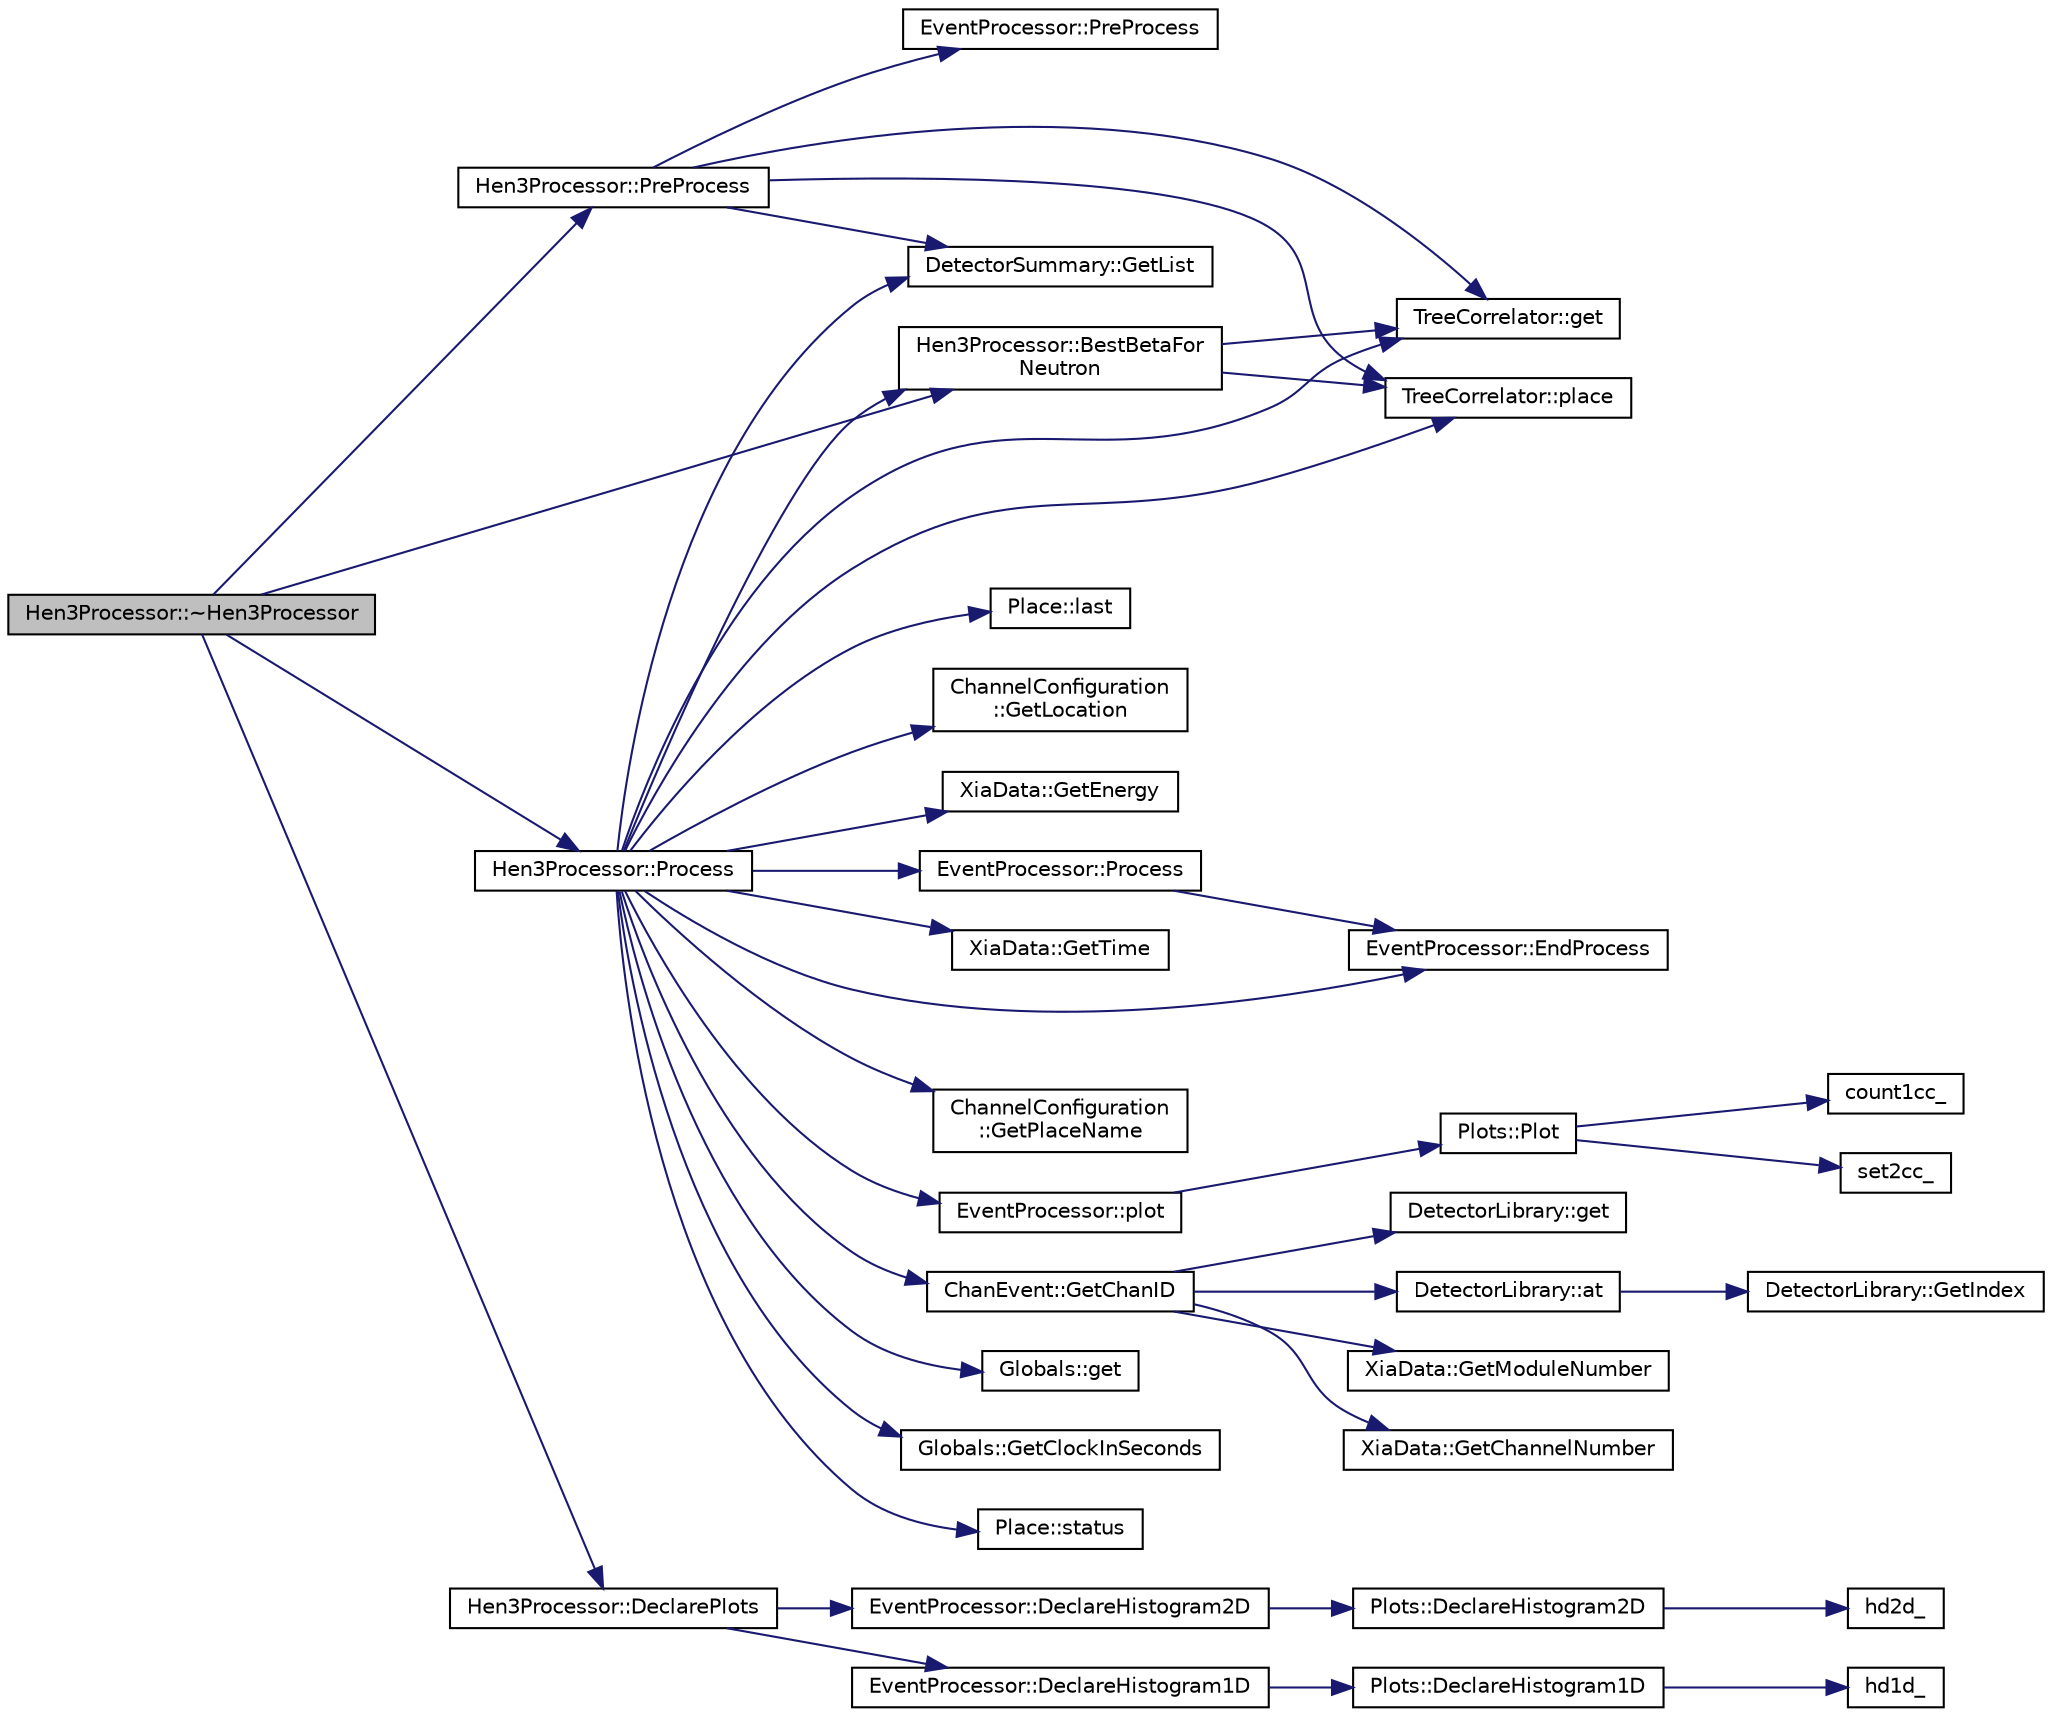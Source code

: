 digraph "Hen3Processor::~Hen3Processor"
{
  edge [fontname="Helvetica",fontsize="10",labelfontname="Helvetica",labelfontsize="10"];
  node [fontname="Helvetica",fontsize="10",shape=record];
  rankdir="LR";
  Node1 [label="Hen3Processor::~Hen3Processor",height=0.2,width=0.4,color="black", fillcolor="grey75", style="filled", fontcolor="black"];
  Node1 -> Node2 [color="midnightblue",fontsize="10",style="solid",fontname="Helvetica"];
  Node2 [label="Hen3Processor::PreProcess",height=0.2,width=0.4,color="black", fillcolor="white", style="filled",URL="$d6/d4e/class_hen3_processor.html#a43a9988cd069791282312f93c460f45d"];
  Node2 -> Node3 [color="midnightblue",fontsize="10",style="solid",fontname="Helvetica"];
  Node3 [label="EventProcessor::PreProcess",height=0.2,width=0.4,color="black", fillcolor="white", style="filled",URL="$d6/d65/class_event_processor.html#a472c9d8c540b273ad1ca9a7f380344b6"];
  Node2 -> Node4 [color="midnightblue",fontsize="10",style="solid",fontname="Helvetica"];
  Node4 [label="DetectorSummary::GetList",height=0.2,width=0.4,color="black", fillcolor="white", style="filled",URL="$da/d8d/class_detector_summary.html#ade277162067150739e660ab74cc9082d"];
  Node2 -> Node5 [color="midnightblue",fontsize="10",style="solid",fontname="Helvetica"];
  Node5 [label="TreeCorrelator::get",height=0.2,width=0.4,color="black", fillcolor="white", style="filled",URL="$d3/d2c/class_tree_correlator.html#a4f70fdbb0d6dead4212d8e926ce1755f"];
  Node2 -> Node6 [color="midnightblue",fontsize="10",style="solid",fontname="Helvetica"];
  Node6 [label="TreeCorrelator::place",height=0.2,width=0.4,color="black", fillcolor="white", style="filled",URL="$d3/d2c/class_tree_correlator.html#aadf6cf8c8bedbbde03fb678667c7cb01"];
  Node1 -> Node7 [color="midnightblue",fontsize="10",style="solid",fontname="Helvetica"];
  Node7 [label="Hen3Processor::Process",height=0.2,width=0.4,color="black", fillcolor="white", style="filled",URL="$d6/d4e/class_hen3_processor.html#a12510344f12aa28fb4de00c28569995f"];
  Node7 -> Node8 [color="midnightblue",fontsize="10",style="solid",fontname="Helvetica"];
  Node8 [label="EventProcessor::Process",height=0.2,width=0.4,color="black", fillcolor="white", style="filled",URL="$d6/d65/class_event_processor.html#ae2d41a947da0cb509fd0ca85f6caa0fc"];
  Node8 -> Node9 [color="midnightblue",fontsize="10",style="solid",fontname="Helvetica"];
  Node9 [label="EventProcessor::EndProcess",height=0.2,width=0.4,color="black", fillcolor="white", style="filled",URL="$d6/d65/class_event_processor.html#a301eb8d69b3ceeeb4e69ce84a685f5a1"];
  Node7 -> Node5 [color="midnightblue",fontsize="10",style="solid",fontname="Helvetica"];
  Node7 -> Node6 [color="midnightblue",fontsize="10",style="solid",fontname="Helvetica"];
  Node7 -> Node10 [color="midnightblue",fontsize="10",style="solid",fontname="Helvetica"];
  Node10 [label="Globals::get",height=0.2,width=0.4,color="black", fillcolor="white", style="filled",URL="$d3/daf/class_globals.html#ae66fa0173342202c96b13d71a6522512",tooltip="Instance is created upon first call. "];
  Node7 -> Node11 [color="midnightblue",fontsize="10",style="solid",fontname="Helvetica"];
  Node11 [label="Globals::GetClockInSeconds",height=0.2,width=0.4,color="black", fillcolor="white", style="filled",URL="$d3/daf/class_globals.html#a02ea3605db675e1c5504de0ff317d16b"];
  Node7 -> Node12 [color="midnightblue",fontsize="10",style="solid",fontname="Helvetica"];
  Node12 [label="Place::status",height=0.2,width=0.4,color="black", fillcolor="white", style="filled",URL="$dd/d21/class_place.html#adbd2dfae258717a40107ad34ebe248c1"];
  Node7 -> Node13 [color="midnightblue",fontsize="10",style="solid",fontname="Helvetica"];
  Node13 [label="Place::last",height=0.2,width=0.4,color="black", fillcolor="white", style="filled",URL="$dd/d21/class_place.html#a25854d42e71e507da8c1a1805e663850"];
  Node7 -> Node4 [color="midnightblue",fontsize="10",style="solid",fontname="Helvetica"];
  Node7 -> Node14 [color="midnightblue",fontsize="10",style="solid",fontname="Helvetica"];
  Node14 [label="EventProcessor::plot",height=0.2,width=0.4,color="black", fillcolor="white", style="filled",URL="$d6/d65/class_event_processor.html#ad5201bb392726e409ba2a6ac44e764d8",tooltip="Implementation of the plot command to interface with the DAMM routines. "];
  Node14 -> Node15 [color="midnightblue",fontsize="10",style="solid",fontname="Helvetica"];
  Node15 [label="Plots::Plot",height=0.2,width=0.4,color="black", fillcolor="white", style="filled",URL="$d7/d8b/class_plots.html#a68849b82c8c7a5d57f972cbd8de83328",tooltip="Plots into histogram defined by dammId. "];
  Node15 -> Node16 [color="midnightblue",fontsize="10",style="solid",fontname="Helvetica"];
  Node16 [label="count1cc_",height=0.2,width=0.4,color="black", fillcolor="white", style="filled",URL="$da/d57/_scanor_8hpp.html#a31aca3d0ff704e08f8f8968288ae7895",tooltip="Defines the DAMM function to call for 1D hists */. "];
  Node15 -> Node17 [color="midnightblue",fontsize="10",style="solid",fontname="Helvetica"];
  Node17 [label="set2cc_",height=0.2,width=0.4,color="black", fillcolor="white", style="filled",URL="$da/d57/_scanor_8hpp.html#a8b0a662ebdb3f947ba8470bf89f11c3a",tooltip="Defines the DAMM function to call for 2D hists */. "];
  Node7 -> Node18 [color="midnightblue",fontsize="10",style="solid",fontname="Helvetica"];
  Node18 [label="ChanEvent::GetChanID",height=0.2,width=0.4,color="black", fillcolor="white", style="filled",URL="$d5/d91/class_chan_event.html#ac92976ab74eb43a72bf6e6e536f59496"];
  Node18 -> Node19 [color="midnightblue",fontsize="10",style="solid",fontname="Helvetica"];
  Node19 [label="DetectorLibrary::get",height=0.2,width=0.4,color="black", fillcolor="white", style="filled",URL="$dc/dbe/class_detector_library.html#a6ab3ff825daa8b607865086741bc9b2c"];
  Node18 -> Node20 [color="midnightblue",fontsize="10",style="solid",fontname="Helvetica"];
  Node20 [label="DetectorLibrary::at",height=0.2,width=0.4,color="black", fillcolor="white", style="filled",URL="$dc/dbe/class_detector_library.html#a7dc03a85fdd914647e3b4405524d8f02"];
  Node20 -> Node21 [color="midnightblue",fontsize="10",style="solid",fontname="Helvetica"];
  Node21 [label="DetectorLibrary::GetIndex",height=0.2,width=0.4,color="black", fillcolor="white", style="filled",URL="$dc/dbe/class_detector_library.html#a90877646fc3c5c845baa0ff3643335d4"];
  Node18 -> Node22 [color="midnightblue",fontsize="10",style="solid",fontname="Helvetica"];
  Node22 [label="XiaData::GetModuleNumber",height=0.2,width=0.4,color="black", fillcolor="white", style="filled",URL="$d2/ddd/class_xia_data.html#afcf7210c72022a696a926259d1c5ff84"];
  Node18 -> Node23 [color="midnightblue",fontsize="10",style="solid",fontname="Helvetica"];
  Node23 [label="XiaData::GetChannelNumber",height=0.2,width=0.4,color="black", fillcolor="white", style="filled",URL="$d2/ddd/class_xia_data.html#a34bf9ef6f8f1dee918da2be675e7767a"];
  Node7 -> Node24 [color="midnightblue",fontsize="10",style="solid",fontname="Helvetica"];
  Node24 [label="ChannelConfiguration\l::GetLocation",height=0.2,width=0.4,color="black", fillcolor="white", style="filled",URL="$d6/d20/class_channel_configuration.html#a63b0841b2af27b4d019b5f68097a5eef"];
  Node7 -> Node25 [color="midnightblue",fontsize="10",style="solid",fontname="Helvetica"];
  Node25 [label="XiaData::GetEnergy",height=0.2,width=0.4,color="black", fillcolor="white", style="filled",URL="$d2/ddd/class_xia_data.html#ade2672d5b33f5317bd0710408b88871b"];
  Node7 -> Node26 [color="midnightblue",fontsize="10",style="solid",fontname="Helvetica"];
  Node26 [label="XiaData::GetTime",height=0.2,width=0.4,color="black", fillcolor="white", style="filled",URL="$d2/ddd/class_xia_data.html#ac11c489cabed7180f6516d724d387a56"];
  Node7 -> Node27 [color="midnightblue",fontsize="10",style="solid",fontname="Helvetica"];
  Node27 [label="ChannelConfiguration\l::GetPlaceName",height=0.2,width=0.4,color="black", fillcolor="white", style="filled",URL="$d6/d20/class_channel_configuration.html#a5bc5317cf65df64f28d30aecc744a677"];
  Node7 -> Node28 [color="midnightblue",fontsize="10",style="solid",fontname="Helvetica"];
  Node28 [label="Hen3Processor::BestBetaFor\lNeutron",height=0.2,width=0.4,color="black", fillcolor="white", style="filled",URL="$d6/d4e/class_hen3_processor.html#aeeec970ef21c91fd1d6a672776f19f1b"];
  Node28 -> Node5 [color="midnightblue",fontsize="10",style="solid",fontname="Helvetica"];
  Node28 -> Node6 [color="midnightblue",fontsize="10",style="solid",fontname="Helvetica"];
  Node7 -> Node9 [color="midnightblue",fontsize="10",style="solid",fontname="Helvetica"];
  Node1 -> Node29 [color="midnightblue",fontsize="10",style="solid",fontname="Helvetica"];
  Node29 [label="Hen3Processor::DeclarePlots",height=0.2,width=0.4,color="black", fillcolor="white", style="filled",URL="$d6/d4e/class_hen3_processor.html#a5cf9c74ceb94a1989db9330ec33c1eae"];
  Node29 -> Node30 [color="midnightblue",fontsize="10",style="solid",fontname="Helvetica"];
  Node30 [label="EventProcessor::DeclareHistogram1D",height=0.2,width=0.4,color="black", fillcolor="white", style="filled",URL="$d6/d65/class_event_processor.html#aac0d7f24194df48f204ebb9c9b75e19d",tooltip="Declares a 1D histogram calls the C++ wrapper for DAMM. "];
  Node30 -> Node31 [color="midnightblue",fontsize="10",style="solid",fontname="Helvetica"];
  Node31 [label="Plots::DeclareHistogram1D",height=0.2,width=0.4,color="black", fillcolor="white", style="filled",URL="$d7/d8b/class_plots.html#a126b1dfe1d671776ee1caddc7cc249b9",tooltip="Declares a 1D histogram calls the C++ wrapper for DAMM. "];
  Node31 -> Node32 [color="midnightblue",fontsize="10",style="solid",fontname="Helvetica"];
  Node32 [label="hd1d_",height=0.2,width=0.4,color="black", fillcolor="white", style="filled",URL="$da/d57/_scanor_8hpp.html#ae9985183725e9354913756c7f86d355a",tooltip="create a DAMM 1D histogram args are damm id, half-words per channel, param length, hist length, low x-range, high x-range, and title "];
  Node29 -> Node33 [color="midnightblue",fontsize="10",style="solid",fontname="Helvetica"];
  Node33 [label="EventProcessor::DeclareHistogram2D",height=0.2,width=0.4,color="black", fillcolor="white", style="filled",URL="$d6/d65/class_event_processor.html#a37b6d5ad90cc6e55c8021682a355764a",tooltip="Declares a 2D histogram calls the C++ wrapper for DAMM. "];
  Node33 -> Node34 [color="midnightblue",fontsize="10",style="solid",fontname="Helvetica"];
  Node34 [label="Plots::DeclareHistogram2D",height=0.2,width=0.4,color="black", fillcolor="white", style="filled",URL="$d7/d8b/class_plots.html#a59a2ffc3288d877c695346d82499e769",tooltip="Declares a 2D histogram calls the C++ wrapper for DAMM. "];
  Node34 -> Node35 [color="midnightblue",fontsize="10",style="solid",fontname="Helvetica"];
  Node35 [label="hd2d_",height=0.2,width=0.4,color="black", fillcolor="white", style="filled",URL="$da/d57/_scanor_8hpp.html#a65d497b6686f1daba9896091bada3eb1",tooltip="create a DAMM 2D histogram "];
  Node1 -> Node28 [color="midnightblue",fontsize="10",style="solid",fontname="Helvetica"];
}
